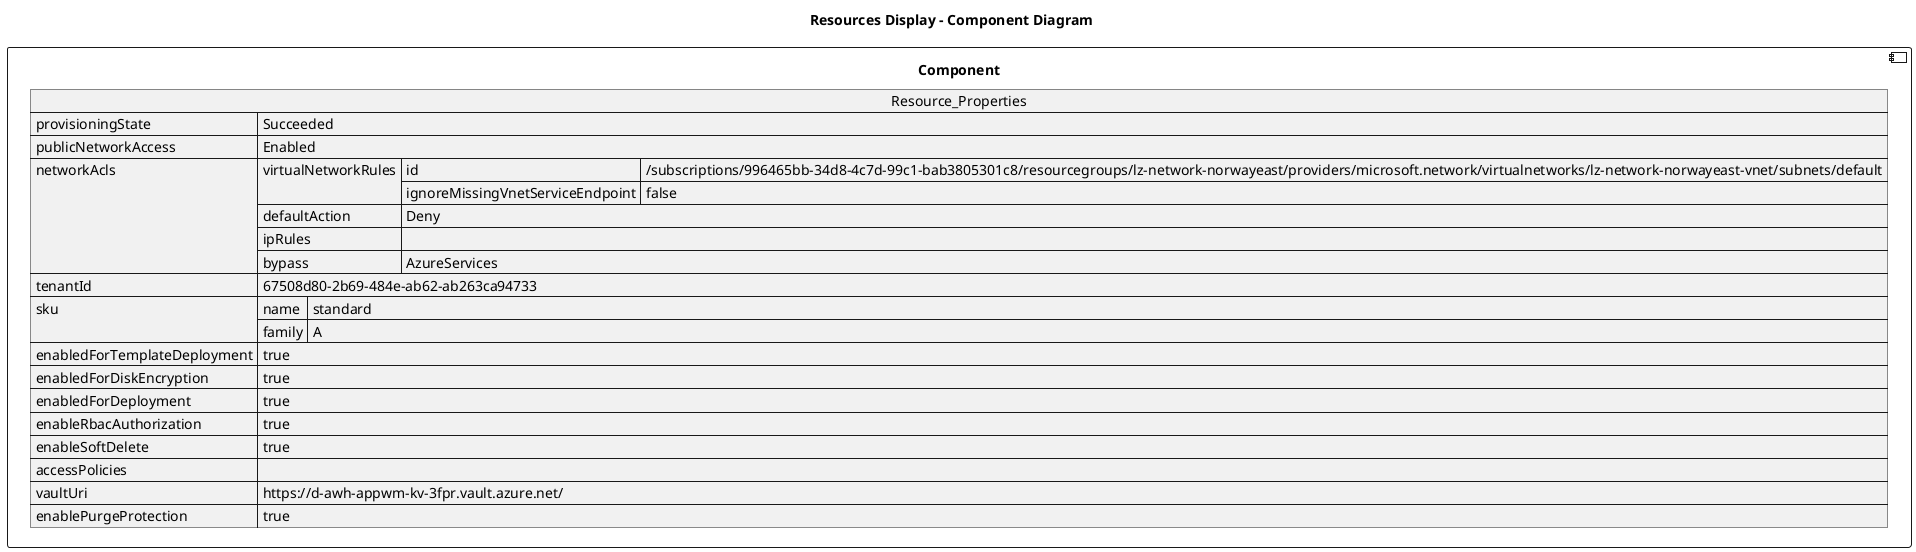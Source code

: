 @startuml

title Resources Display - Component Diagram

component Component {

json  Resource_Properties {
  "provisioningState": "Succeeded",
  "publicNetworkAccess": "Enabled",
  "networkAcls": {
    "virtualNetworkRules": [
      {
        "id": "/subscriptions/996465bb-34d8-4c7d-99c1-bab3805301c8/resourcegroups/lz-network-norwayeast/providers/microsoft.network/virtualnetworks/lz-network-norwayeast-vnet/subnets/default",
        "ignoreMissingVnetServiceEndpoint": false
      }
    ],
    "defaultAction": "Deny",
    "ipRules": [],
    "bypass": "AzureServices"
  },
  "tenantId": "67508d80-2b69-484e-ab62-ab263ca94733",
  "sku": {
    "name": "standard",
    "family": "A"
  },
  "enabledForTemplateDeployment": true,
  "enabledForDiskEncryption": true,
  "enabledForDeployment": true,
  "enableRbacAuthorization": true,
  "enableSoftDelete": true,
  "accessPolicies": [],
  "vaultUri": "https://d-awh-appwm-kv-3fpr.vault.azure.net/",
  "enablePurgeProtection": true
}
}
@enduml
